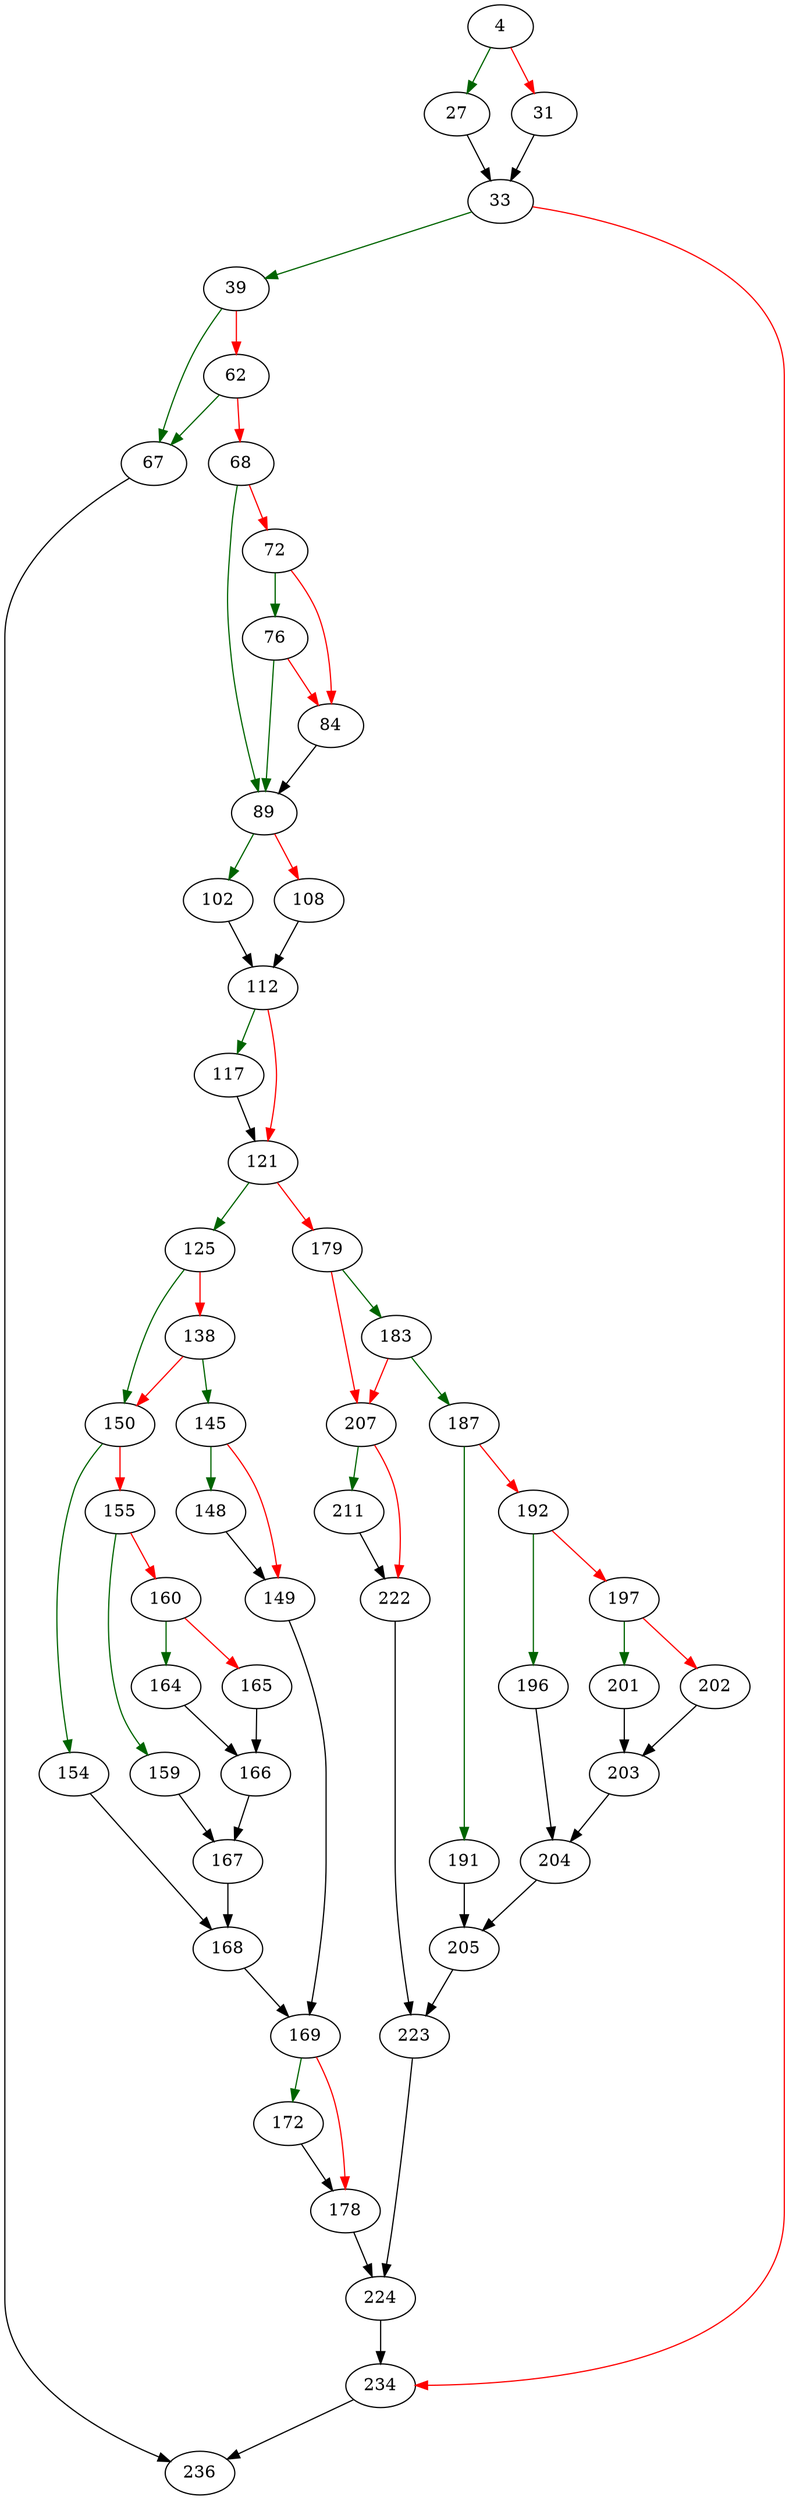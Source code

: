 strict digraph "sqlite3WhereExplainOneScan" {
	// Node definitions.
	4 [entry=true];
	27;
	31;
	33;
	39;
	234;
	67;
	62;
	68;
	236;
	89;
	72;
	76;
	84;
	102;
	108;
	112;
	117;
	121;
	125;
	179;
	150;
	138;
	145;
	148;
	149;
	169;
	154;
	155;
	168;
	159;
	160;
	167;
	164;
	165;
	166;
	172;
	178;
	224;
	183;
	207;
	187;
	191;
	192;
	205;
	196;
	197;
	204;
	201;
	202;
	203;
	223;
	211;
	222;

	// Edge definitions.
	4 -> 27 [
		color=darkgreen
		cond=true
	];
	4 -> 31 [
		color=red
		cond=false
	];
	27 -> 33;
	31 -> 33;
	33 -> 39 [
		color=darkgreen
		cond=true
	];
	33 -> 234 [
		color=red
		cond=false
	];
	39 -> 67 [
		color=darkgreen
		cond=true
	];
	39 -> 62 [
		color=red
		cond=false
	];
	234 -> 236;
	67 -> 236;
	62 -> 67 [
		color=darkgreen
		cond=true
	];
	62 -> 68 [
		color=red
		cond=false
	];
	68 -> 89 [
		color=darkgreen
		cond=true
	];
	68 -> 72 [
		color=red
		cond=false
	];
	89 -> 102 [
		color=darkgreen
		cond=true
	];
	89 -> 108 [
		color=red
		cond=false
	];
	72 -> 76 [
		color=darkgreen
		cond=true
	];
	72 -> 84 [
		color=red
		cond=false
	];
	76 -> 89 [
		color=darkgreen
		cond=true
	];
	76 -> 84 [
		color=red
		cond=false
	];
	84 -> 89;
	102 -> 112;
	108 -> 112;
	112 -> 117 [
		color=darkgreen
		cond=true
	];
	112 -> 121 [
		color=red
		cond=false
	];
	117 -> 121;
	121 -> 125 [
		color=darkgreen
		cond=true
	];
	121 -> 179 [
		color=red
		cond=false
	];
	125 -> 150 [
		color=darkgreen
		cond=true
	];
	125 -> 138 [
		color=red
		cond=false
	];
	179 -> 183 [
		color=darkgreen
		cond=true
	];
	179 -> 207 [
		color=red
		cond=false
	];
	150 -> 154 [
		color=darkgreen
		cond=true
	];
	150 -> 155 [
		color=red
		cond=false
	];
	138 -> 150 [
		color=red
		cond=false
	];
	138 -> 145 [
		color=darkgreen
		cond=true
	];
	145 -> 148 [
		color=darkgreen
		cond=true
	];
	145 -> 149 [
		color=red
		cond=false
	];
	148 -> 149;
	149 -> 169;
	169 -> 172 [
		color=darkgreen
		cond=true
	];
	169 -> 178 [
		color=red
		cond=false
	];
	154 -> 168;
	155 -> 159 [
		color=darkgreen
		cond=true
	];
	155 -> 160 [
		color=red
		cond=false
	];
	168 -> 169;
	159 -> 167;
	160 -> 164 [
		color=darkgreen
		cond=true
	];
	160 -> 165 [
		color=red
		cond=false
	];
	167 -> 168;
	164 -> 166;
	165 -> 166;
	166 -> 167;
	172 -> 178;
	178 -> 224;
	224 -> 234;
	183 -> 207 [
		color=red
		cond=false
	];
	183 -> 187 [
		color=darkgreen
		cond=true
	];
	207 -> 211 [
		color=darkgreen
		cond=true
	];
	207 -> 222 [
		color=red
		cond=false
	];
	187 -> 191 [
		color=darkgreen
		cond=true
	];
	187 -> 192 [
		color=red
		cond=false
	];
	191 -> 205;
	192 -> 196 [
		color=darkgreen
		cond=true
	];
	192 -> 197 [
		color=red
		cond=false
	];
	205 -> 223;
	196 -> 204;
	197 -> 201 [
		color=darkgreen
		cond=true
	];
	197 -> 202 [
		color=red
		cond=false
	];
	204 -> 205;
	201 -> 203;
	202 -> 203;
	203 -> 204;
	223 -> 224;
	211 -> 222;
	222 -> 223;
}